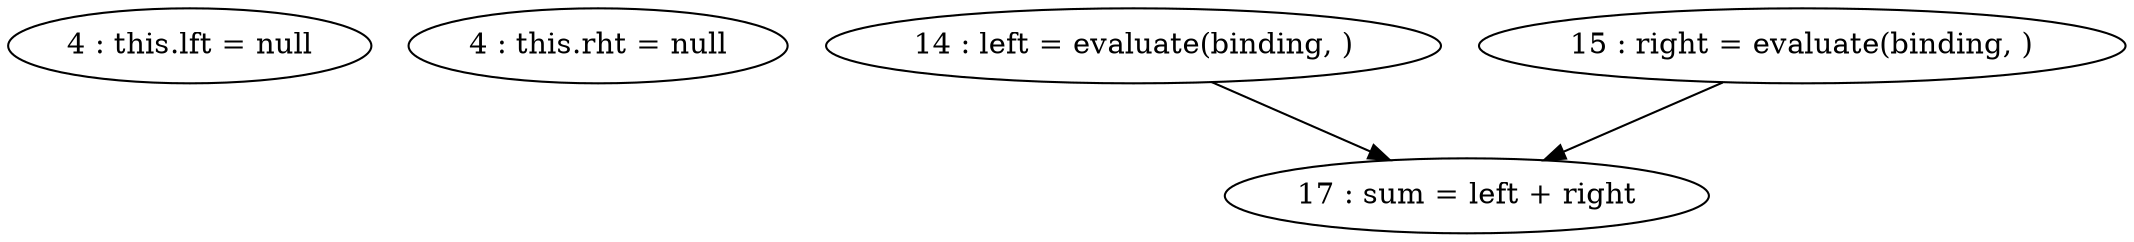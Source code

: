 digraph G {
"4 : this.lft = null"
"4 : this.rht = null"
"14 : left = evaluate(binding, )"
"14 : left = evaluate(binding, )" -> "17 : sum = left + right"
"15 : right = evaluate(binding, )"
"15 : right = evaluate(binding, )" -> "17 : sum = left + right"
"17 : sum = left + right"
}